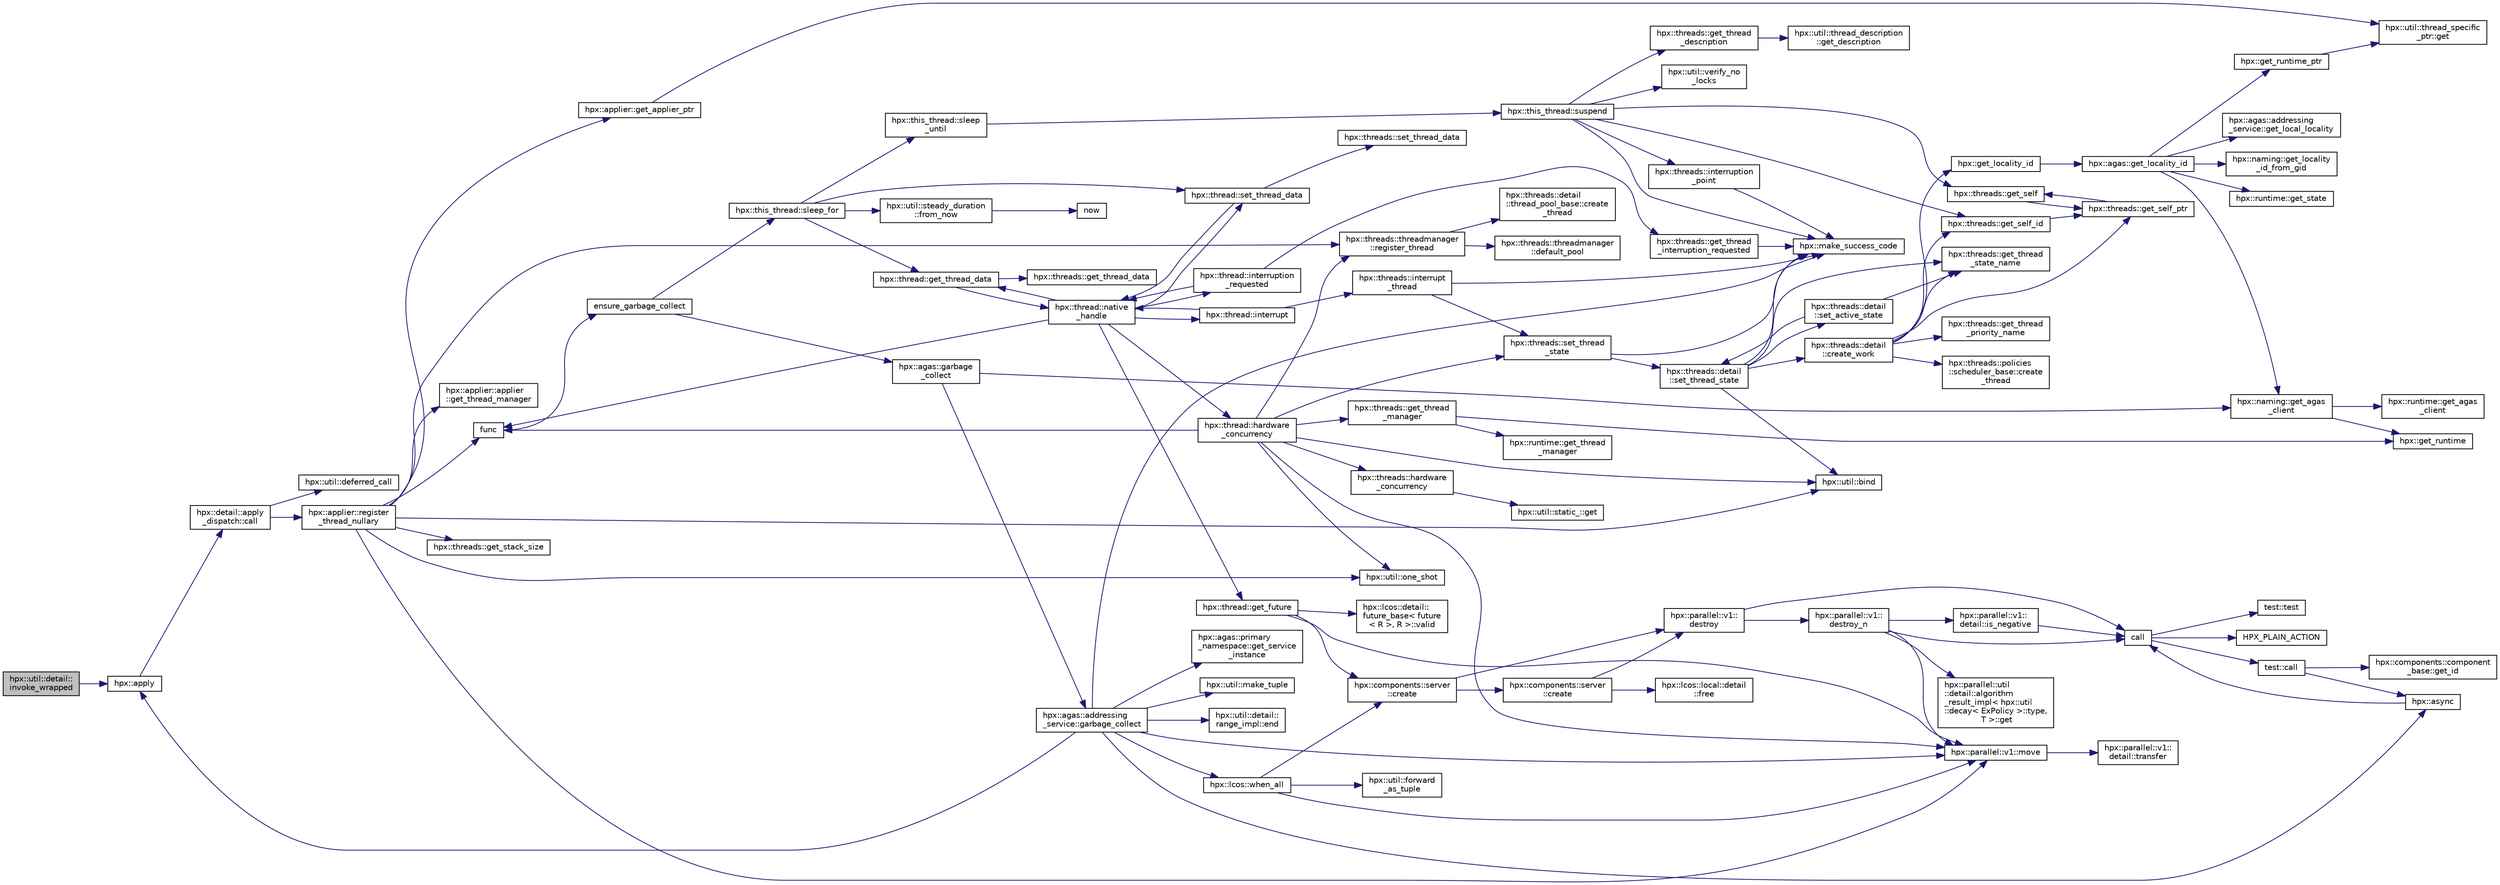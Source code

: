 digraph "hpx::util::detail::invoke_wrapped"
{
  edge [fontname="Helvetica",fontsize="10",labelfontname="Helvetica",labelfontsize="10"];
  node [fontname="Helvetica",fontsize="10",shape=record];
  rankdir="LR";
  Node653 [label="hpx::util::detail::\linvoke_wrapped",height=0.2,width=0.4,color="black", fillcolor="grey75", style="filled", fontcolor="black"];
  Node653 -> Node654 [color="midnightblue",fontsize="10",style="solid",fontname="Helvetica"];
  Node654 [label="hpx::apply",height=0.2,width=0.4,color="black", fillcolor="white", style="filled",URL="$d8/d83/namespacehpx.html#aa87762f0db0731d385f3fdfdb25d59fc"];
  Node654 -> Node655 [color="midnightblue",fontsize="10",style="solid",fontname="Helvetica"];
  Node655 [label="hpx::detail::apply\l_dispatch::call",height=0.2,width=0.4,color="black", fillcolor="white", style="filled",URL="$db/de8/structhpx_1_1detail_1_1apply__dispatch.html#a0755fab16d281e74bcff0f8045be9459"];
  Node655 -> Node656 [color="midnightblue",fontsize="10",style="solid",fontname="Helvetica"];
  Node656 [label="hpx::applier::register\l_thread_nullary",height=0.2,width=0.4,color="black", fillcolor="white", style="filled",URL="$d8/dcb/namespacehpx_1_1applier.html#a401cd1145927e58d74d1eb52aaccd936"];
  Node656 -> Node657 [color="midnightblue",fontsize="10",style="solid",fontname="Helvetica"];
  Node657 [label="hpx::applier::get_applier_ptr",height=0.2,width=0.4,color="black", fillcolor="white", style="filled",URL="$d8/dcb/namespacehpx_1_1applier.html#a617483cf2b77ad3a0aa428ade7b35299"];
  Node657 -> Node658 [color="midnightblue",fontsize="10",style="solid",fontname="Helvetica"];
  Node658 [label="hpx::util::thread_specific\l_ptr::get",height=0.2,width=0.4,color="black", fillcolor="white", style="filled",URL="$d4/d4c/structhpx_1_1util_1_1thread__specific__ptr.html#a3b27d8520710478aa41d1f74206bdba9"];
  Node656 -> Node659 [color="midnightblue",fontsize="10",style="solid",fontname="Helvetica"];
  Node659 [label="func",height=0.2,width=0.4,color="black", fillcolor="white", style="filled",URL="$d8/dfd/id__type__ref__counting__1032_8cpp.html#ab811b86ea5107ffb3351fcaa29d2c652"];
  Node659 -> Node660 [color="midnightblue",fontsize="10",style="solid",fontname="Helvetica"];
  Node660 [label="ensure_garbage_collect",height=0.2,width=0.4,color="black", fillcolor="white", style="filled",URL="$d8/dfd/id__type__ref__counting__1032_8cpp.html#a5264b94bf7c262ac0e521fb290d476d5"];
  Node660 -> Node661 [color="midnightblue",fontsize="10",style="solid",fontname="Helvetica"];
  Node661 [label="hpx::this_thread::sleep_for",height=0.2,width=0.4,color="black", fillcolor="white", style="filled",URL="$d9/d52/namespacehpx_1_1this__thread.html#afc042a5a5fa52eef2d1d177a343435cf"];
  Node661 -> Node662 [color="midnightblue",fontsize="10",style="solid",fontname="Helvetica"];
  Node662 [label="hpx::this_thread::sleep\l_until",height=0.2,width=0.4,color="black", fillcolor="white", style="filled",URL="$d9/d52/namespacehpx_1_1this__thread.html#ae12a853980115b23ff0ab8ca06622658"];
  Node662 -> Node663 [color="midnightblue",fontsize="10",style="solid",fontname="Helvetica"];
  Node663 [label="hpx::this_thread::suspend",height=0.2,width=0.4,color="black", fillcolor="white", style="filled",URL="$d9/d52/namespacehpx_1_1this__thread.html#aca220026fb3014c0881d129fe31c0073"];
  Node663 -> Node664 [color="midnightblue",fontsize="10",style="solid",fontname="Helvetica"];
  Node664 [label="hpx::threads::get_self",height=0.2,width=0.4,color="black", fillcolor="white", style="filled",URL="$d7/d28/namespacehpx_1_1threads.html#a07daf4d6d29233f20d66d41ab7b5b8e8"];
  Node664 -> Node665 [color="midnightblue",fontsize="10",style="solid",fontname="Helvetica"];
  Node665 [label="hpx::threads::get_self_ptr",height=0.2,width=0.4,color="black", fillcolor="white", style="filled",URL="$d7/d28/namespacehpx_1_1threads.html#a22877ae347ad884cde3a51397dad6c53"];
  Node665 -> Node664 [color="midnightblue",fontsize="10",style="solid",fontname="Helvetica"];
  Node663 -> Node666 [color="midnightblue",fontsize="10",style="solid",fontname="Helvetica"];
  Node666 [label="hpx::threads::get_self_id",height=0.2,width=0.4,color="black", fillcolor="white", style="filled",URL="$d7/d28/namespacehpx_1_1threads.html#afafe0f900b9fac3d4ed3c747625c1cfe"];
  Node666 -> Node665 [color="midnightblue",fontsize="10",style="solid",fontname="Helvetica"];
  Node663 -> Node667 [color="midnightblue",fontsize="10",style="solid",fontname="Helvetica"];
  Node667 [label="hpx::threads::interruption\l_point",height=0.2,width=0.4,color="black", fillcolor="white", style="filled",URL="$d7/d28/namespacehpx_1_1threads.html#ada6ec56a12b050707311d8c628089059"];
  Node667 -> Node668 [color="midnightblue",fontsize="10",style="solid",fontname="Helvetica"];
  Node668 [label="hpx::make_success_code",height=0.2,width=0.4,color="black", fillcolor="white", style="filled",URL="$d8/d83/namespacehpx.html#a0e8512a8f49e2a6c8185061181419d8f",tooltip="Returns error_code(hpx::success, \"success\", mode). "];
  Node663 -> Node669 [color="midnightblue",fontsize="10",style="solid",fontname="Helvetica"];
  Node669 [label="hpx::util::verify_no\l_locks",height=0.2,width=0.4,color="black", fillcolor="white", style="filled",URL="$df/dad/namespacehpx_1_1util.html#ae0e1837ee6f09b79b26c2e788d2e9fc9"];
  Node663 -> Node670 [color="midnightblue",fontsize="10",style="solid",fontname="Helvetica"];
  Node670 [label="hpx::threads::get_thread\l_description",height=0.2,width=0.4,color="black", fillcolor="white", style="filled",URL="$d7/d28/namespacehpx_1_1threads.html#a42fc18a7a680f4e8bc633a4b4c956701"];
  Node670 -> Node671 [color="midnightblue",fontsize="10",style="solid",fontname="Helvetica"];
  Node671 [label="hpx::util::thread_description\l::get_description",height=0.2,width=0.4,color="black", fillcolor="white", style="filled",URL="$df/d9e/structhpx_1_1util_1_1thread__description.html#a8c834e14eca6eb228188022577f9f952"];
  Node663 -> Node668 [color="midnightblue",fontsize="10",style="solid",fontname="Helvetica"];
  Node661 -> Node672 [color="midnightblue",fontsize="10",style="solid",fontname="Helvetica"];
  Node672 [label="hpx::util::steady_duration\l::from_now",height=0.2,width=0.4,color="black", fillcolor="white", style="filled",URL="$d9/d4f/classhpx_1_1util_1_1steady__duration.html#a0132206d767cd0f7395507b40111a153"];
  Node672 -> Node673 [color="midnightblue",fontsize="10",style="solid",fontname="Helvetica"];
  Node673 [label="now",height=0.2,width=0.4,color="black", fillcolor="white", style="filled",URL="$de/db3/1d__stencil__1__omp_8cpp.html#a89e9667753dccfac455bd37a7a3a7b16"];
  Node661 -> Node674 [color="midnightblue",fontsize="10",style="solid",fontname="Helvetica"];
  Node674 [label="hpx::thread::get_thread_data",height=0.2,width=0.4,color="black", fillcolor="white", style="filled",URL="$de/d9b/classhpx_1_1thread.html#a4535ef82cec3b953d2c941d20e3e3904"];
  Node674 -> Node675 [color="midnightblue",fontsize="10",style="solid",fontname="Helvetica"];
  Node675 [label="hpx::threads::get_thread_data",height=0.2,width=0.4,color="black", fillcolor="white", style="filled",URL="$d7/d28/namespacehpx_1_1threads.html#a8737931ff6303807225f735b2b384ae4"];
  Node674 -> Node676 [color="midnightblue",fontsize="10",style="solid",fontname="Helvetica"];
  Node676 [label="hpx::thread::native\l_handle",height=0.2,width=0.4,color="black", fillcolor="white", style="filled",URL="$de/d9b/classhpx_1_1thread.html#acf48190d264ab64c1c4ec99d0b421b5a"];
  Node676 -> Node677 [color="midnightblue",fontsize="10",style="solid",fontname="Helvetica"];
  Node677 [label="hpx::thread::hardware\l_concurrency",height=0.2,width=0.4,color="black", fillcolor="white", style="filled",URL="$de/d9b/classhpx_1_1thread.html#a8e4fff210e02485ba493bc3a2a956c03"];
  Node677 -> Node678 [color="midnightblue",fontsize="10",style="solid",fontname="Helvetica"];
  Node678 [label="hpx::threads::hardware\l_concurrency",height=0.2,width=0.4,color="black", fillcolor="white", style="filled",URL="$d7/d28/namespacehpx_1_1threads.html#aa8752a235478d2ad7b5ac467b63ab527"];
  Node678 -> Node679 [color="midnightblue",fontsize="10",style="solid",fontname="Helvetica"];
  Node679 [label="hpx::util::static_::get",height=0.2,width=0.4,color="black", fillcolor="white", style="filled",URL="$d3/dbb/structhpx_1_1util_1_1static__.html#a2967c633948a3bf17a3b5405ef5a8318"];
  Node677 -> Node659 [color="midnightblue",fontsize="10",style="solid",fontname="Helvetica"];
  Node677 -> Node680 [color="midnightblue",fontsize="10",style="solid",fontname="Helvetica"];
  Node680 [label="hpx::util::bind",height=0.2,width=0.4,color="black", fillcolor="white", style="filled",URL="$df/dad/namespacehpx_1_1util.html#ad844caedf82a0173d6909d910c3e48c6"];
  Node677 -> Node681 [color="midnightblue",fontsize="10",style="solid",fontname="Helvetica"];
  Node681 [label="hpx::util::one_shot",height=0.2,width=0.4,color="black", fillcolor="white", style="filled",URL="$df/dad/namespacehpx_1_1util.html#a273e61be42a72415291e0ec0a4f28c7a"];
  Node677 -> Node682 [color="midnightblue",fontsize="10",style="solid",fontname="Helvetica"];
  Node682 [label="hpx::parallel::v1::move",height=0.2,width=0.4,color="black", fillcolor="white", style="filled",URL="$db/db9/namespacehpx_1_1parallel_1_1v1.html#aa7c4ede081ce786c9d1eb1adff495cfc"];
  Node682 -> Node683 [color="midnightblue",fontsize="10",style="solid",fontname="Helvetica"];
  Node683 [label="hpx::parallel::v1::\ldetail::transfer",height=0.2,width=0.4,color="black", fillcolor="white", style="filled",URL="$d2/ddd/namespacehpx_1_1parallel_1_1v1_1_1detail.html#ab1b56a05e1885ca7cc7ffa1804dd2f3c"];
  Node677 -> Node684 [color="midnightblue",fontsize="10",style="solid",fontname="Helvetica"];
  Node684 [label="hpx::threads::get_thread\l_manager",height=0.2,width=0.4,color="black", fillcolor="white", style="filled",URL="$d7/d28/namespacehpx_1_1threads.html#a076973c3a53beadde7d967e22c4f6cce"];
  Node684 -> Node685 [color="midnightblue",fontsize="10",style="solid",fontname="Helvetica"];
  Node685 [label="hpx::get_runtime",height=0.2,width=0.4,color="black", fillcolor="white", style="filled",URL="$d8/d83/namespacehpx.html#aef902cc6c7dd3b9fbadf34d1e850a070"];
  Node684 -> Node686 [color="midnightblue",fontsize="10",style="solid",fontname="Helvetica"];
  Node686 [label="hpx::runtime::get_thread\l_manager",height=0.2,width=0.4,color="black", fillcolor="white", style="filled",URL="$d0/d7b/classhpx_1_1runtime.html#a865b12d57fcd44a8d3dda3e35414f563"];
  Node677 -> Node687 [color="midnightblue",fontsize="10",style="solid",fontname="Helvetica"];
  Node687 [label="hpx::threads::threadmanager\l::register_thread",height=0.2,width=0.4,color="black", fillcolor="white", style="filled",URL="$d5/daa/classhpx_1_1threads_1_1threadmanager.html#a7f79c7578e08a60ca45eb276ce8133d8"];
  Node687 -> Node688 [color="midnightblue",fontsize="10",style="solid",fontname="Helvetica"];
  Node688 [label="hpx::threads::threadmanager\l::default_pool",height=0.2,width=0.4,color="black", fillcolor="white", style="filled",URL="$d5/daa/classhpx_1_1threads_1_1threadmanager.html#a851f067d03b5dd1c5e6a9a6a841e05df"];
  Node687 -> Node689 [color="midnightblue",fontsize="10",style="solid",fontname="Helvetica"];
  Node689 [label="hpx::threads::detail\l::thread_pool_base::create\l_thread",height=0.2,width=0.4,color="black", fillcolor="white", style="filled",URL="$de/dae/classhpx_1_1threads_1_1detail_1_1thread__pool__base.html#ad35d3779eef6f4528e62a26d71b34b34"];
  Node677 -> Node690 [color="midnightblue",fontsize="10",style="solid",fontname="Helvetica"];
  Node690 [label="hpx::threads::set_thread\l_state",height=0.2,width=0.4,color="black", fillcolor="white", style="filled",URL="$d7/d28/namespacehpx_1_1threads.html#ac0690ad16ad778bcc79dcd727cc33025",tooltip="Set the thread state of the thread referenced by the thread_id id. "];
  Node690 -> Node668 [color="midnightblue",fontsize="10",style="solid",fontname="Helvetica"];
  Node690 -> Node691 [color="midnightblue",fontsize="10",style="solid",fontname="Helvetica"];
  Node691 [label="hpx::threads::detail\l::set_thread_state",height=0.2,width=0.4,color="black", fillcolor="white", style="filled",URL="$d2/dd1/namespacehpx_1_1threads_1_1detail.html#af85ddc854c4a149bf1738eb1b111b9ab"];
  Node691 -> Node692 [color="midnightblue",fontsize="10",style="solid",fontname="Helvetica"];
  Node692 [label="hpx::threads::get_thread\l_state_name",height=0.2,width=0.4,color="black", fillcolor="white", style="filled",URL="$d7/d28/namespacehpx_1_1threads.html#a26f91ea8d2195f165c033241c5cd11db"];
  Node691 -> Node668 [color="midnightblue",fontsize="10",style="solid",fontname="Helvetica"];
  Node691 -> Node680 [color="midnightblue",fontsize="10",style="solid",fontname="Helvetica"];
  Node691 -> Node693 [color="midnightblue",fontsize="10",style="solid",fontname="Helvetica"];
  Node693 [label="hpx::threads::detail\l::set_active_state",height=0.2,width=0.4,color="black", fillcolor="white", style="filled",URL="$d2/dd1/namespacehpx_1_1threads_1_1detail.html#a45884a5bf04ad66a4f259231a3947e76"];
  Node693 -> Node692 [color="midnightblue",fontsize="10",style="solid",fontname="Helvetica"];
  Node693 -> Node691 [color="midnightblue",fontsize="10",style="solid",fontname="Helvetica"];
  Node691 -> Node694 [color="midnightblue",fontsize="10",style="solid",fontname="Helvetica"];
  Node694 [label="hpx::threads::detail\l::create_work",height=0.2,width=0.4,color="black", fillcolor="white", style="filled",URL="$d2/dd1/namespacehpx_1_1threads_1_1detail.html#ae22384a3c1b1a1940032fad068fb54b1"];
  Node694 -> Node692 [color="midnightblue",fontsize="10",style="solid",fontname="Helvetica"];
  Node694 -> Node695 [color="midnightblue",fontsize="10",style="solid",fontname="Helvetica"];
  Node695 [label="hpx::threads::get_thread\l_priority_name",height=0.2,width=0.4,color="black", fillcolor="white", style="filled",URL="$d7/d28/namespacehpx_1_1threads.html#a9c6b2fec0c1cf5b06ff83ce756ca6d42"];
  Node694 -> Node665 [color="midnightblue",fontsize="10",style="solid",fontname="Helvetica"];
  Node694 -> Node666 [color="midnightblue",fontsize="10",style="solid",fontname="Helvetica"];
  Node694 -> Node696 [color="midnightblue",fontsize="10",style="solid",fontname="Helvetica"];
  Node696 [label="hpx::get_locality_id",height=0.2,width=0.4,color="black", fillcolor="white", style="filled",URL="$d8/d83/namespacehpx.html#a158d7c54a657bb364c1704033010697b",tooltip="Return the number of the locality this function is being called from. "];
  Node696 -> Node697 [color="midnightblue",fontsize="10",style="solid",fontname="Helvetica"];
  Node697 [label="hpx::agas::get_locality_id",height=0.2,width=0.4,color="black", fillcolor="white", style="filled",URL="$dc/d54/namespacehpx_1_1agas.html#a491cc2ddecdf0f1a9129900caa6a4d3e"];
  Node697 -> Node698 [color="midnightblue",fontsize="10",style="solid",fontname="Helvetica"];
  Node698 [label="hpx::get_runtime_ptr",height=0.2,width=0.4,color="black", fillcolor="white", style="filled",URL="$d8/d83/namespacehpx.html#af29daf2bb3e01b4d6495a1742b6cce64"];
  Node698 -> Node658 [color="midnightblue",fontsize="10",style="solid",fontname="Helvetica"];
  Node697 -> Node699 [color="midnightblue",fontsize="10",style="solid",fontname="Helvetica"];
  Node699 [label="hpx::runtime::get_state",height=0.2,width=0.4,color="black", fillcolor="white", style="filled",URL="$d0/d7b/classhpx_1_1runtime.html#ab405f80e060dac95d624520f38b0524c"];
  Node697 -> Node700 [color="midnightblue",fontsize="10",style="solid",fontname="Helvetica"];
  Node700 [label="hpx::naming::get_agas\l_client",height=0.2,width=0.4,color="black", fillcolor="white", style="filled",URL="$d4/dc9/namespacehpx_1_1naming.html#a0408fffd5d34b620712a801b0ae3b032"];
  Node700 -> Node685 [color="midnightblue",fontsize="10",style="solid",fontname="Helvetica"];
  Node700 -> Node701 [color="midnightblue",fontsize="10",style="solid",fontname="Helvetica"];
  Node701 [label="hpx::runtime::get_agas\l_client",height=0.2,width=0.4,color="black", fillcolor="white", style="filled",URL="$d0/d7b/classhpx_1_1runtime.html#aeb5dddd30d6b9861669af8ad44d1a96a"];
  Node697 -> Node702 [color="midnightblue",fontsize="10",style="solid",fontname="Helvetica"];
  Node702 [label="hpx::agas::addressing\l_service::get_local_locality",height=0.2,width=0.4,color="black", fillcolor="white", style="filled",URL="$db/d58/structhpx_1_1agas_1_1addressing__service.html#ab52c19a37c2a7a006c6c15f90ad0539c"];
  Node697 -> Node703 [color="midnightblue",fontsize="10",style="solid",fontname="Helvetica"];
  Node703 [label="hpx::naming::get_locality\l_id_from_gid",height=0.2,width=0.4,color="black", fillcolor="white", style="filled",URL="$d4/dc9/namespacehpx_1_1naming.html#a7fd43037784560bd04fda9b49e33529f"];
  Node694 -> Node704 [color="midnightblue",fontsize="10",style="solid",fontname="Helvetica"];
  Node704 [label="hpx::threads::policies\l::scheduler_base::create\l_thread",height=0.2,width=0.4,color="black", fillcolor="white", style="filled",URL="$dd/d7e/structhpx_1_1threads_1_1policies_1_1scheduler__base.html#ad3b05cd7f363cc8e8410ce368c3794e0"];
  Node676 -> Node705 [color="midnightblue",fontsize="10",style="solid",fontname="Helvetica"];
  Node705 [label="hpx::thread::interrupt",height=0.2,width=0.4,color="black", fillcolor="white", style="filled",URL="$de/d9b/classhpx_1_1thread.html#ac34d0d033aa743c476a79dbc2e1a8a39"];
  Node705 -> Node706 [color="midnightblue",fontsize="10",style="solid",fontname="Helvetica"];
  Node706 [label="hpx::threads::interrupt\l_thread",height=0.2,width=0.4,color="black", fillcolor="white", style="filled",URL="$d7/d28/namespacehpx_1_1threads.html#a6bdda1a2aab61b9b13d274b5155d7e73"];
  Node706 -> Node668 [color="midnightblue",fontsize="10",style="solid",fontname="Helvetica"];
  Node706 -> Node690 [color="midnightblue",fontsize="10",style="solid",fontname="Helvetica"];
  Node705 -> Node676 [color="midnightblue",fontsize="10",style="solid",fontname="Helvetica"];
  Node676 -> Node707 [color="midnightblue",fontsize="10",style="solid",fontname="Helvetica"];
  Node707 [label="hpx::thread::interruption\l_requested",height=0.2,width=0.4,color="black", fillcolor="white", style="filled",URL="$de/d9b/classhpx_1_1thread.html#a33276bb4c20bbb0b1978944e18ef71b8"];
  Node707 -> Node708 [color="midnightblue",fontsize="10",style="solid",fontname="Helvetica"];
  Node708 [label="hpx::threads::get_thread\l_interruption_requested",height=0.2,width=0.4,color="black", fillcolor="white", style="filled",URL="$d7/d28/namespacehpx_1_1threads.html#ae64a7fdb8b5c8bac7be0c8282672a03b"];
  Node708 -> Node668 [color="midnightblue",fontsize="10",style="solid",fontname="Helvetica"];
  Node707 -> Node676 [color="midnightblue",fontsize="10",style="solid",fontname="Helvetica"];
  Node676 -> Node709 [color="midnightblue",fontsize="10",style="solid",fontname="Helvetica"];
  Node709 [label="hpx::thread::get_future",height=0.2,width=0.4,color="black", fillcolor="white", style="filled",URL="$de/d9b/classhpx_1_1thread.html#a87fdb0d8da826366fc190ed224900a64"];
  Node709 -> Node710 [color="midnightblue",fontsize="10",style="solid",fontname="Helvetica"];
  Node710 [label="hpx::lcos::detail::\lfuture_base\< future\l\< R \>, R \>::valid",height=0.2,width=0.4,color="black", fillcolor="white", style="filled",URL="$d5/dd7/classhpx_1_1lcos_1_1detail_1_1future__base.html#aaf7beb7374815614363033bd96573e75"];
  Node709 -> Node711 [color="midnightblue",fontsize="10",style="solid",fontname="Helvetica"];
  Node711 [label="hpx::components::server\l::create",height=0.2,width=0.4,color="black", fillcolor="white", style="filled",URL="$d2/da2/namespacehpx_1_1components_1_1server.html#ac776c89f3d68ceb910e8cee9fa937ab4",tooltip="Create arrays of components using their default constructor. "];
  Node711 -> Node712 [color="midnightblue",fontsize="10",style="solid",fontname="Helvetica"];
  Node712 [label="hpx::components::server\l::create",height=0.2,width=0.4,color="black", fillcolor="white", style="filled",URL="$d2/da2/namespacehpx_1_1components_1_1server.html#a77d26de181c97b444565e230577981bd"];
  Node712 -> Node713 [color="midnightblue",fontsize="10",style="solid",fontname="Helvetica"];
  Node713 [label="hpx::lcos::local::detail\l::free",height=0.2,width=0.4,color="black", fillcolor="white", style="filled",URL="$d4/dcb/namespacehpx_1_1lcos_1_1local_1_1detail.html#a55a940f019734e9bb045dc123cd80e48"];
  Node712 -> Node714 [color="midnightblue",fontsize="10",style="solid",fontname="Helvetica"];
  Node714 [label="hpx::parallel::v1::\ldestroy",height=0.2,width=0.4,color="black", fillcolor="white", style="filled",URL="$db/db9/namespacehpx_1_1parallel_1_1v1.html#acf303558375048e8a7cc9a2c2e09477f"];
  Node714 -> Node715 [color="midnightblue",fontsize="10",style="solid",fontname="Helvetica"];
  Node715 [label="call",height=0.2,width=0.4,color="black", fillcolor="white", style="filled",URL="$d2/d67/promise__1620_8cpp.html#a58357f0b82bc761e1d0b9091ed563a70"];
  Node715 -> Node716 [color="midnightblue",fontsize="10",style="solid",fontname="Helvetica"];
  Node716 [label="test::test",height=0.2,width=0.4,color="black", fillcolor="white", style="filled",URL="$d8/d89/structtest.html#ab42d5ece712d716b04cb3f686f297a26"];
  Node715 -> Node717 [color="midnightblue",fontsize="10",style="solid",fontname="Helvetica"];
  Node717 [label="HPX_PLAIN_ACTION",height=0.2,width=0.4,color="black", fillcolor="white", style="filled",URL="$d2/d67/promise__1620_8cpp.html#ab96aab827a4b1fcaf66cfe0ba83fef23"];
  Node715 -> Node718 [color="midnightblue",fontsize="10",style="solid",fontname="Helvetica"];
  Node718 [label="test::call",height=0.2,width=0.4,color="black", fillcolor="white", style="filled",URL="$d8/d89/structtest.html#aeb29e7ed6518b9426ccf1344c52620ae"];
  Node718 -> Node719 [color="midnightblue",fontsize="10",style="solid",fontname="Helvetica"];
  Node719 [label="hpx::async",height=0.2,width=0.4,color="black", fillcolor="white", style="filled",URL="$d8/d83/namespacehpx.html#acb7d8e37b73b823956ce144f9a57eaa4"];
  Node719 -> Node715 [color="midnightblue",fontsize="10",style="solid",fontname="Helvetica"];
  Node718 -> Node720 [color="midnightblue",fontsize="10",style="solid",fontname="Helvetica"];
  Node720 [label="hpx::components::component\l_base::get_id",height=0.2,width=0.4,color="black", fillcolor="white", style="filled",URL="$d2/de6/classhpx_1_1components_1_1component__base.html#a4c8fd93514039bdf01c48d66d82b19cd"];
  Node714 -> Node721 [color="midnightblue",fontsize="10",style="solid",fontname="Helvetica"];
  Node721 [label="hpx::parallel::v1::\ldestroy_n",height=0.2,width=0.4,color="black", fillcolor="white", style="filled",URL="$db/db9/namespacehpx_1_1parallel_1_1v1.html#a71d0691132a300690163f5636bcd5bd3"];
  Node721 -> Node722 [color="midnightblue",fontsize="10",style="solid",fontname="Helvetica"];
  Node722 [label="hpx::parallel::v1::\ldetail::is_negative",height=0.2,width=0.4,color="black", fillcolor="white", style="filled",URL="$d2/ddd/namespacehpx_1_1parallel_1_1v1_1_1detail.html#adf2e40fc4b20ad0fd442ee3118a4d527"];
  Node722 -> Node715 [color="midnightblue",fontsize="10",style="solid",fontname="Helvetica"];
  Node721 -> Node723 [color="midnightblue",fontsize="10",style="solid",fontname="Helvetica"];
  Node723 [label="hpx::parallel::util\l::detail::algorithm\l_result_impl\< hpx::util\l::decay\< ExPolicy \>::type,\l T \>::get",height=0.2,width=0.4,color="black", fillcolor="white", style="filled",URL="$d2/d42/structhpx_1_1parallel_1_1util_1_1detail_1_1algorithm__result__impl.html#ab5b051e8ec74eff5e0e62fd63f5d377e"];
  Node721 -> Node682 [color="midnightblue",fontsize="10",style="solid",fontname="Helvetica"];
  Node721 -> Node715 [color="midnightblue",fontsize="10",style="solid",fontname="Helvetica"];
  Node711 -> Node714 [color="midnightblue",fontsize="10",style="solid",fontname="Helvetica"];
  Node709 -> Node682 [color="midnightblue",fontsize="10",style="solid",fontname="Helvetica"];
  Node676 -> Node674 [color="midnightblue",fontsize="10",style="solid",fontname="Helvetica"];
  Node676 -> Node724 [color="midnightblue",fontsize="10",style="solid",fontname="Helvetica"];
  Node724 [label="hpx::thread::set_thread_data",height=0.2,width=0.4,color="black", fillcolor="white", style="filled",URL="$de/d9b/classhpx_1_1thread.html#a7317a3cf5251f3b33c990449570d4cea"];
  Node724 -> Node725 [color="midnightblue",fontsize="10",style="solid",fontname="Helvetica"];
  Node725 [label="hpx::threads::set_thread_data",height=0.2,width=0.4,color="black", fillcolor="white", style="filled",URL="$d7/d28/namespacehpx_1_1threads.html#a00a625acc149fce3ae38e4340454acf7"];
  Node724 -> Node676 [color="midnightblue",fontsize="10",style="solid",fontname="Helvetica"];
  Node676 -> Node659 [color="midnightblue",fontsize="10",style="solid",fontname="Helvetica"];
  Node661 -> Node724 [color="midnightblue",fontsize="10",style="solid",fontname="Helvetica"];
  Node660 -> Node726 [color="midnightblue",fontsize="10",style="solid",fontname="Helvetica"];
  Node726 [label="hpx::agas::garbage\l_collect",height=0.2,width=0.4,color="black", fillcolor="white", style="filled",URL="$dc/d54/namespacehpx_1_1agas.html#a951337adc4f9bd6df00a50737468e911"];
  Node726 -> Node700 [color="midnightblue",fontsize="10",style="solid",fontname="Helvetica"];
  Node726 -> Node727 [color="midnightblue",fontsize="10",style="solid",fontname="Helvetica"];
  Node727 [label="hpx::agas::addressing\l_service::garbage_collect",height=0.2,width=0.4,color="black", fillcolor="white", style="filled",URL="$db/d58/structhpx_1_1agas_1_1addressing__service.html#a87dcae0eacf6e62d5103ebf516d86f63"];
  Node727 -> Node668 [color="midnightblue",fontsize="10",style="solid",fontname="Helvetica"];
  Node727 -> Node728 [color="midnightblue",fontsize="10",style="solid",fontname="Helvetica"];
  Node728 [label="hpx::agas::primary\l_namespace::get_service\l_instance",height=0.2,width=0.4,color="black", fillcolor="white", style="filled",URL="$d1/d43/structhpx_1_1agas_1_1primary__namespace.html#a7630ff0f30ff8c23b13b4672c5350e2e"];
  Node727 -> Node729 [color="midnightblue",fontsize="10",style="solid",fontname="Helvetica"];
  Node729 [label="hpx::util::make_tuple",height=0.2,width=0.4,color="black", fillcolor="white", style="filled",URL="$df/dad/namespacehpx_1_1util.html#a06fa74211a987d208e013f400a9f5328"];
  Node727 -> Node730 [color="midnightblue",fontsize="10",style="solid",fontname="Helvetica"];
  Node730 [label="hpx::util::detail::\lrange_impl::end",height=0.2,width=0.4,color="black", fillcolor="white", style="filled",URL="$d4/d4a/namespacehpx_1_1util_1_1detail_1_1range__impl.html#afb2ea48b0902f52ee4d8b764807b4316"];
  Node727 -> Node654 [color="midnightblue",fontsize="10",style="solid",fontname="Helvetica"];
  Node727 -> Node682 [color="midnightblue",fontsize="10",style="solid",fontname="Helvetica"];
  Node727 -> Node719 [color="midnightblue",fontsize="10",style="solid",fontname="Helvetica"];
  Node727 -> Node731 [color="midnightblue",fontsize="10",style="solid",fontname="Helvetica"];
  Node731 [label="hpx::lcos::when_all",height=0.2,width=0.4,color="black", fillcolor="white", style="filled",URL="$d2/dc9/namespacehpx_1_1lcos.html#a1a6fb024d8690923fb185d5aee204d54"];
  Node731 -> Node732 [color="midnightblue",fontsize="10",style="solid",fontname="Helvetica"];
  Node732 [label="hpx::util::forward\l_as_tuple",height=0.2,width=0.4,color="black", fillcolor="white", style="filled",URL="$df/dad/namespacehpx_1_1util.html#ab7c31e3f24c3302a4f67b6735a6fa597"];
  Node731 -> Node682 [color="midnightblue",fontsize="10",style="solid",fontname="Helvetica"];
  Node731 -> Node711 [color="midnightblue",fontsize="10",style="solid",fontname="Helvetica"];
  Node656 -> Node680 [color="midnightblue",fontsize="10",style="solid",fontname="Helvetica"];
  Node656 -> Node681 [color="midnightblue",fontsize="10",style="solid",fontname="Helvetica"];
  Node656 -> Node682 [color="midnightblue",fontsize="10",style="solid",fontname="Helvetica"];
  Node656 -> Node733 [color="midnightblue",fontsize="10",style="solid",fontname="Helvetica"];
  Node733 [label="hpx::threads::get_stack_size",height=0.2,width=0.4,color="black", fillcolor="white", style="filled",URL="$d7/d28/namespacehpx_1_1threads.html#af597241b3c2785150be206737ca04aa6",tooltip="The get_stack_size function is part of the thread related API. It. "];
  Node656 -> Node734 [color="midnightblue",fontsize="10",style="solid",fontname="Helvetica"];
  Node734 [label="hpx::applier::applier\l::get_thread_manager",height=0.2,width=0.4,color="black", fillcolor="white", style="filled",URL="$da/dcb/classhpx_1_1applier_1_1applier.html#acc36d583973701e573be39da97bba866",tooltip="Access the thread-manager instance associated with this applier. "];
  Node656 -> Node687 [color="midnightblue",fontsize="10",style="solid",fontname="Helvetica"];
  Node655 -> Node735 [color="midnightblue",fontsize="10",style="solid",fontname="Helvetica"];
  Node735 [label="hpx::util::deferred_call",height=0.2,width=0.4,color="black", fillcolor="white", style="filled",URL="$df/dad/namespacehpx_1_1util.html#acdded623c658a7a3436f7e76bc9d881c"];
}
